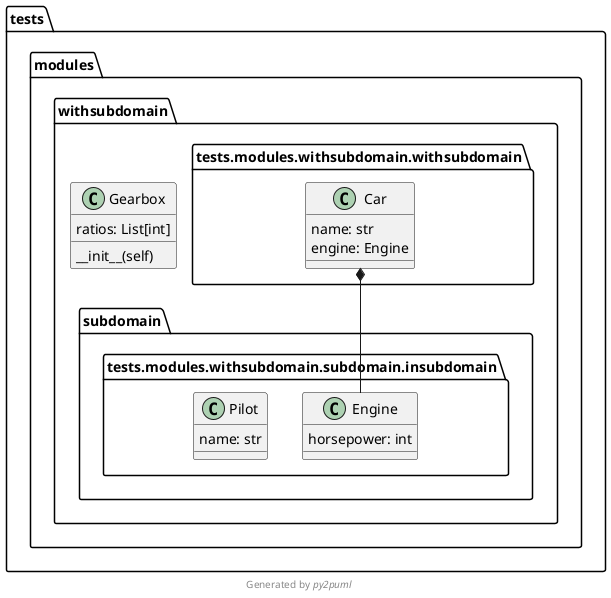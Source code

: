 @startuml tests.modules.withsubdomain
namespace tests.modules.withsubdomain {
  namespace withsubdomain {}
  namespace subdomain.insubdomain {}
}
class tests.modules.withsubdomain.Gearbox {
  ratios: List[int]
  __init__(self)
}
class tests.modules.withsubdomain.withsubdomain.Car {
  name: str
  engine: Engine
}
class tests.modules.withsubdomain.subdomain.insubdomain.Engine {
  horsepower: int
}
class tests.modules.withsubdomain.subdomain.insubdomain.Pilot {
  name: str
}
tests.modules.withsubdomain.withsubdomain.Car *-- tests.modules.withsubdomain.subdomain.insubdomain.Engine
footer Generated by //py2puml//
@enduml